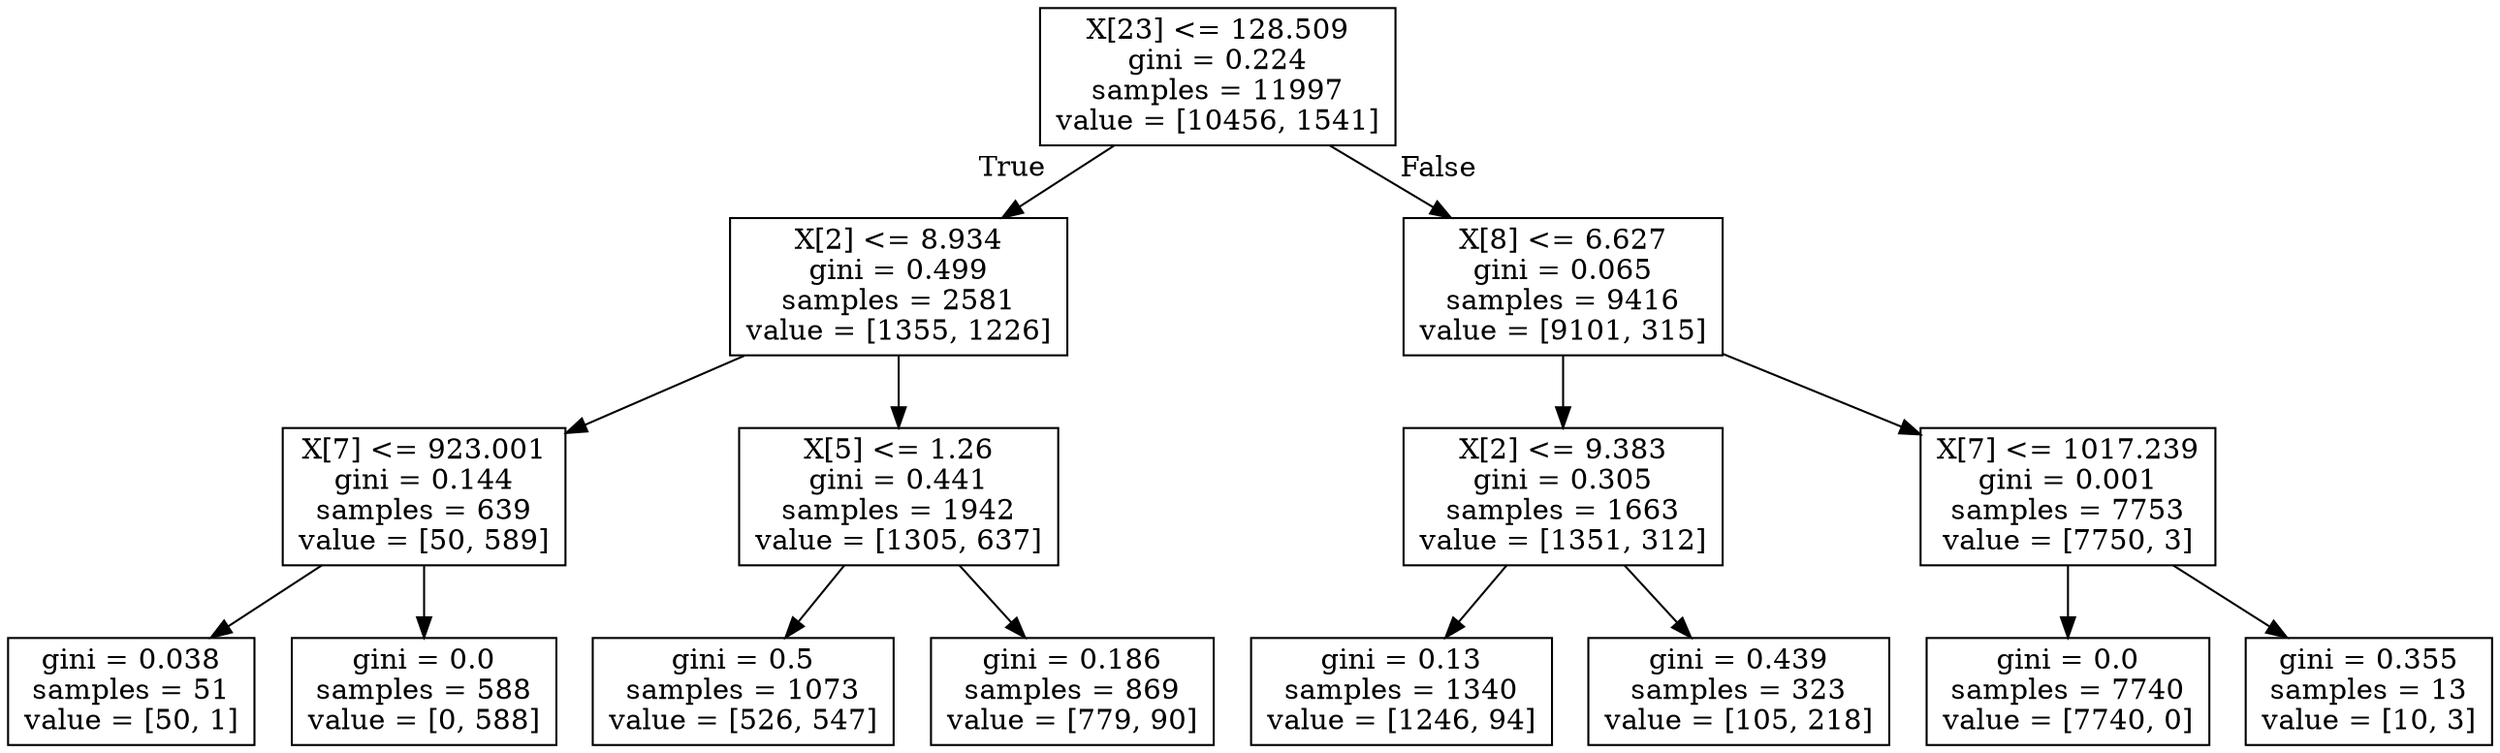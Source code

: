 digraph Tree {
node [shape=box] ;
0 [label="X[23] <= 128.509\ngini = 0.224\nsamples = 11997\nvalue = [10456, 1541]"] ;
1 [label="X[2] <= 8.934\ngini = 0.499\nsamples = 2581\nvalue = [1355, 1226]"] ;
0 -> 1 [labeldistance=2.5, labelangle=45, headlabel="True"] ;
2 [label="X[7] <= 923.001\ngini = 0.144\nsamples = 639\nvalue = [50, 589]"] ;
1 -> 2 ;
3 [label="gini = 0.038\nsamples = 51\nvalue = [50, 1]"] ;
2 -> 3 ;
4 [label="gini = 0.0\nsamples = 588\nvalue = [0, 588]"] ;
2 -> 4 ;
5 [label="X[5] <= 1.26\ngini = 0.441\nsamples = 1942\nvalue = [1305, 637]"] ;
1 -> 5 ;
6 [label="gini = 0.5\nsamples = 1073\nvalue = [526, 547]"] ;
5 -> 6 ;
7 [label="gini = 0.186\nsamples = 869\nvalue = [779, 90]"] ;
5 -> 7 ;
8 [label="X[8] <= 6.627\ngini = 0.065\nsamples = 9416\nvalue = [9101, 315]"] ;
0 -> 8 [labeldistance=2.5, labelangle=-45, headlabel="False"] ;
9 [label="X[2] <= 9.383\ngini = 0.305\nsamples = 1663\nvalue = [1351, 312]"] ;
8 -> 9 ;
10 [label="gini = 0.13\nsamples = 1340\nvalue = [1246, 94]"] ;
9 -> 10 ;
11 [label="gini = 0.439\nsamples = 323\nvalue = [105, 218]"] ;
9 -> 11 ;
12 [label="X[7] <= 1017.239\ngini = 0.001\nsamples = 7753\nvalue = [7750, 3]"] ;
8 -> 12 ;
13 [label="gini = 0.0\nsamples = 7740\nvalue = [7740, 0]"] ;
12 -> 13 ;
14 [label="gini = 0.355\nsamples = 13\nvalue = [10, 3]"] ;
12 -> 14 ;
}